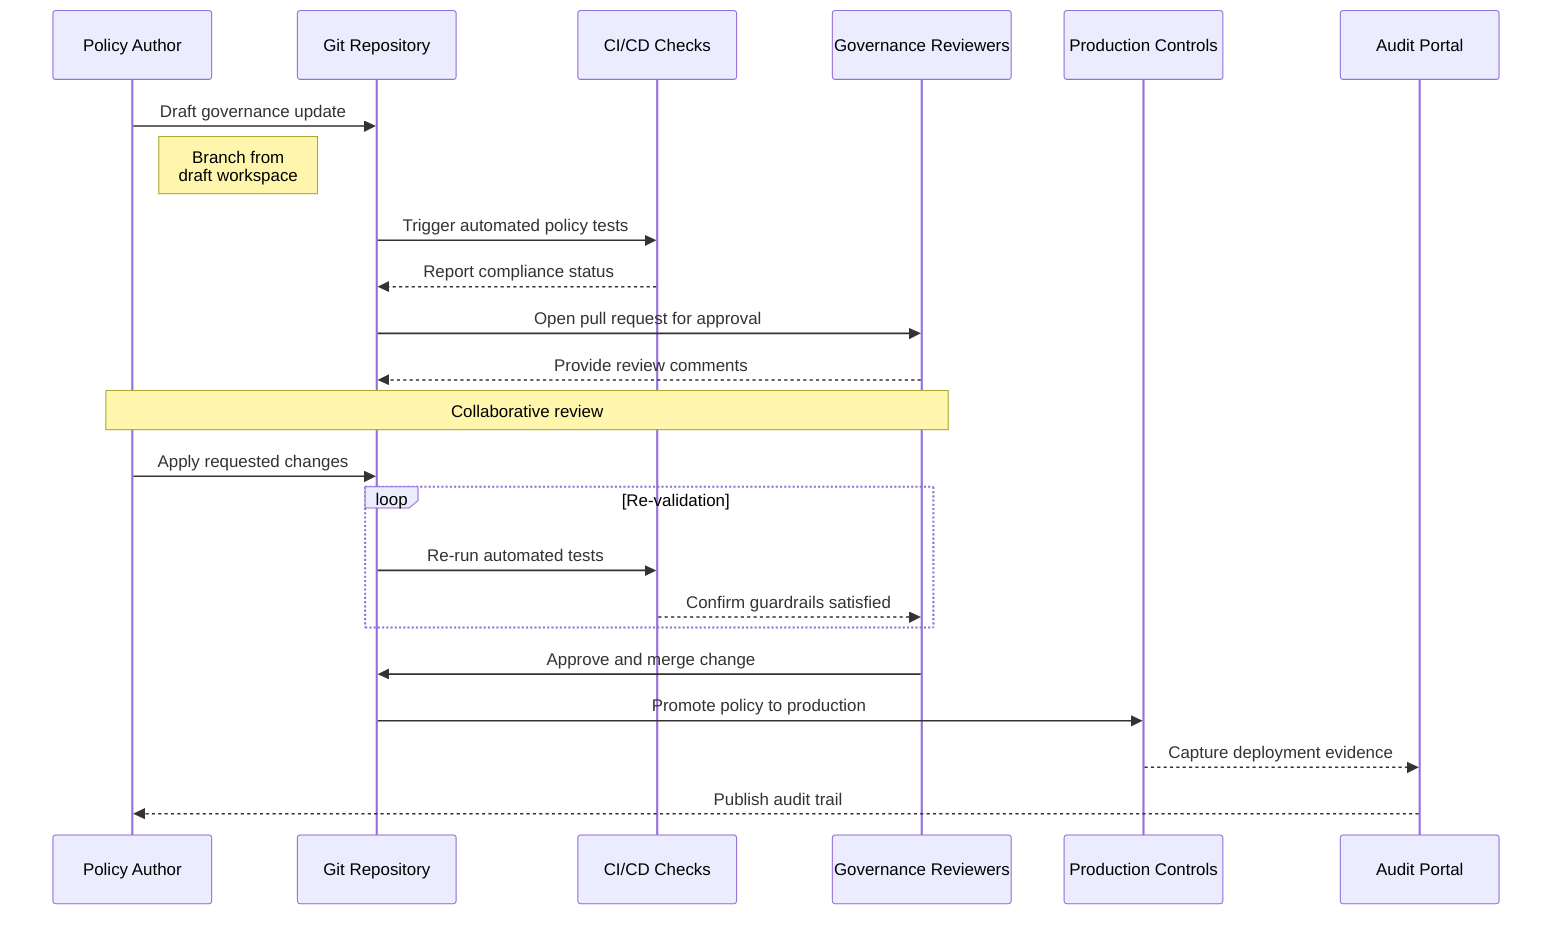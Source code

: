 %% Governance as Code approval flow across stakeholders
sequenceDiagram
    participant Author as Policy Author
    participant Repo as Git Repository
    participant CI as CI/CD Checks
    participant Review as Governance Reviewers
    participant Deploy as Production Controls
    participant Audit as Audit Portal

    Author->>Repo: Draft governance update
    Note right of Author: Branch from<br/>draft workspace
    Repo->>CI: Trigger automated policy tests
    CI-->>Repo: Report compliance status
    Repo->>Review: Open pull request for approval
    Review-->>Repo: Provide review comments
    Note over Author,Review: Collaborative review
    Author->>Repo: Apply requested changes
    loop Re-validation
        Repo->>CI: Re-run automated tests
        CI-->>Review: Confirm guardrails satisfied
    end
    Review->>Repo: Approve and merge change
    Repo->>Deploy: Promote policy to production
    Deploy-->>Audit: Capture deployment evidence
    Audit-->>Author: Publish audit trail